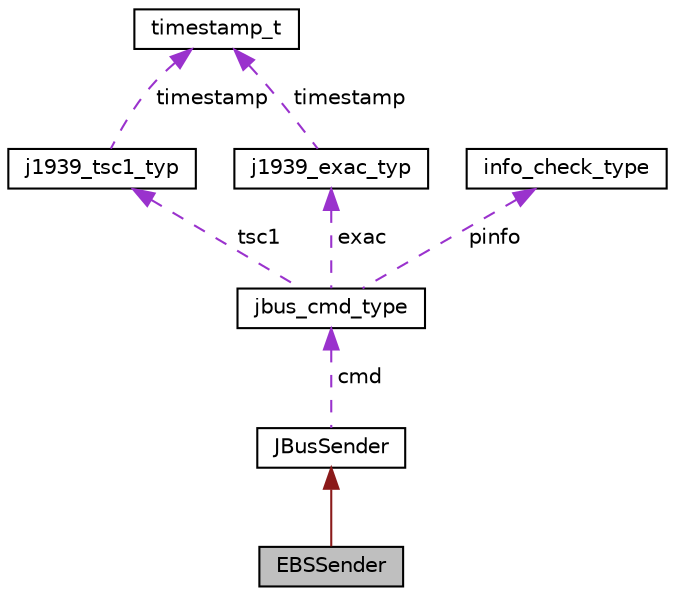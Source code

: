digraph "EBSSender"
{
  edge [fontname="Helvetica",fontsize="10",labelfontname="Helvetica",labelfontsize="10"];
  node [fontname="Helvetica",fontsize="10",shape=record];
  Node2 [label="EBSSender",height=0.2,width=0.4,color="black", fillcolor="grey75", style="filled", fontcolor="black"];
  Node3 -> Node2 [dir="back",color="firebrick4",fontsize="10",style="solid",fontname="Helvetica"];
  Node3 [label="JBusSender",height=0.2,width=0.4,color="black", fillcolor="white", style="filled",URL="$classJBusSender.html"];
  Node4 -> Node3 [dir="back",color="darkorchid3",fontsize="10",style="dashed",label=" cmd" ,fontname="Helvetica"];
  Node4 [label="jbus_cmd_type",height=0.2,width=0.4,color="black", fillcolor="white", style="filled",URL="$structjbus__cmd__type.html"];
  Node5 -> Node4 [dir="back",color="darkorchid3",fontsize="10",style="dashed",label=" tsc1" ,fontname="Helvetica"];
  Node5 [label="j1939_tsc1_typ",height=0.2,width=0.4,color="black", fillcolor="white", style="filled",URL="$structj1939__tsc1__typ.html"];
  Node6 -> Node5 [dir="back",color="darkorchid3",fontsize="10",style="dashed",label=" timestamp" ,fontname="Helvetica"];
  Node6 [label="timestamp_t",height=0.2,width=0.4,color="black", fillcolor="white", style="filled",URL="$structtimestamp__t.html"];
  Node7 -> Node4 [dir="back",color="darkorchid3",fontsize="10",style="dashed",label=" pinfo" ,fontname="Helvetica"];
  Node7 [label="info_check_type",height=0.2,width=0.4,color="black", fillcolor="white", style="filled",URL="$structinfo__check__type.html"];
  Node8 -> Node4 [dir="back",color="darkorchid3",fontsize="10",style="dashed",label=" exac" ,fontname="Helvetica"];
  Node8 [label="j1939_exac_typ",height=0.2,width=0.4,color="black", fillcolor="white", style="filled",URL="$structj1939__exac__typ.html"];
  Node6 -> Node8 [dir="back",color="darkorchid3",fontsize="10",style="dashed",label=" timestamp" ,fontname="Helvetica"];
}
